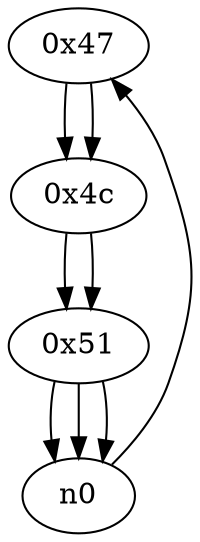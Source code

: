 digraph G{
/* nodes */
/* Start Freq.: 44910 */
/* entry: 0x47  */
  n1 [label="0x47"]
  n2 [label="0x4c"]
  n3 [label="0x51"]
/* edges */
n1 -> n2;
n0 -> n1;
n2 -> n3;
n1 -> n2;
n3 -> n0;
n3 -> n0;
n3 -> n0;
n2 -> n3;
}
